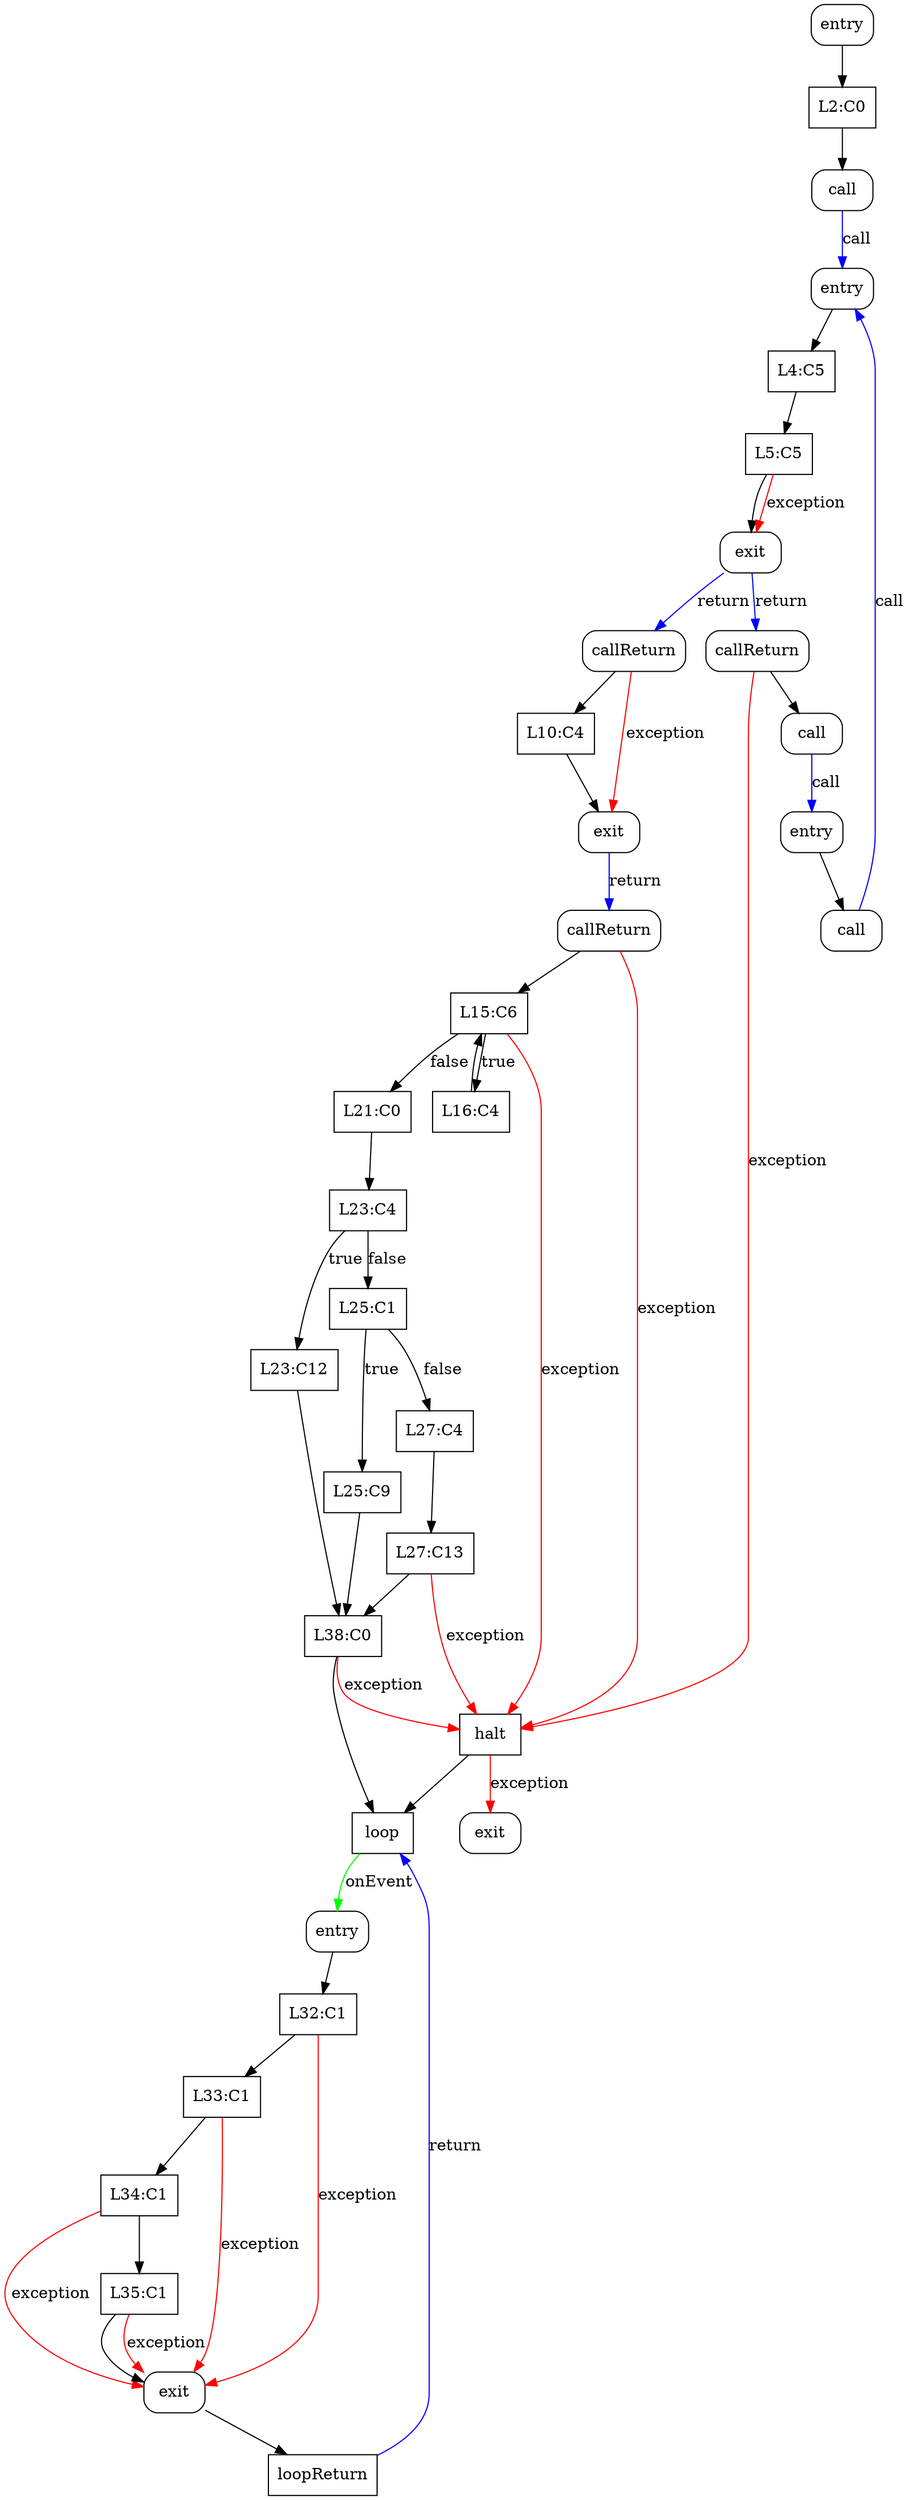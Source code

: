 digraph CFG {
node [shape="box"]
label = ""
n61 [label="entry", style="rounded"]
n62 [label="L2:C0"]
n63 [label="call", style="rounded"]
n64 [label="entry", style="rounded"]
n65 [label="L4:C5"]
n66 [label="L5:C5"]
n67 [label="exit", style="rounded"]
n68 [label="callReturn", style="rounded"]
n69 [label="call", style="rounded"]
n70 [label="entry", style="rounded"]
n71 [label="call", style="rounded"]
n72 [label="callReturn", style="rounded"]
n73 [label="L10:C4"]
n74 [label="exit", style="rounded"]
n75 [label="callReturn", style="rounded"]
n76 [label="L15:C6"]
n77 [label="L16:C4"]
n78 [label="L21:C0"]
n79 [label="L23:C4"]
n80 [label="L23:C12"]
n81 [label="L38:C0"]
n82 [label="L25:C1"]
n83 [label="L25:C9"]
n84 [label="L27:C4"]
n85 [label="L27:C13"]
n86 [label="halt"]
n87 [label="exit", style="rounded"]
n88 [label="loop"]
n89 [label="entry", style="rounded"]
n90 [label="L32:C1"]
n91 [label="L33:C1"]
n92 [label="L34:C1"]
n93 [label="L35:C1"]
n94 [label="exit", style="rounded"]
n95 [label="loopReturn"]
n61 -> n62 []
n62 -> n63 []
n63 -> n64 [color="blue", label = "call"]
n64 -> n65 []
n65 -> n66 []
n66 -> n67 []
n66 -> n67 [color="red", label="exception"]
n67 -> n68 [color="blue", label="return"]
n67 -> n72 [color="blue", label="return"]
n68 -> n69 []
n68 -> n86 [color="red", label="exception"]
n69 -> n70 [color="blue", label = "call"]
n70 -> n71 []
n71 -> n64 [color="blue", label = "call"]
n72 -> n73 []
n72 -> n74 [color="red", label="exception"]
n73 -> n74 []
n74 -> n75 [color="blue", label="return"]
n75 -> n76 []
n75 -> n86 [color="red", label="exception"]
n76 -> n77 [label="true"]
n76 -> n78 [label="false"]
n76 -> n86 [color="red", label="exception"]
n77 -> n76 []
n78 -> n79 []
n79 -> n80 [label="true"]
n79 -> n82 [label="false"]
n80 -> n81 []
n81 -> n88 []
n81 -> n86 [color="red", label="exception"]
n82 -> n83 [label="true"]
n82 -> n84 [label="false"]
n83 -> n81 []
n84 -> n85 []
n85 -> n81 []
n85 -> n86 [color="red", label="exception"]
n86 -> n88 []
n86 -> n87 [color="red", label="exception"]
n88 -> n89 [color="green", label = "onEvent"]
n89 -> n90 []
n90 -> n91 []
n90 -> n94 [color="red", label="exception"]
n91 -> n92 []
n91 -> n94 [color="red", label="exception"]
n92 -> n93 []
n92 -> n94 [color="red", label="exception"]
n93 -> n94 []
n93 -> n94 [color="red", label="exception"]
n94 -> n95 []
n95 -> n88 [color="blue", label="return"]
}